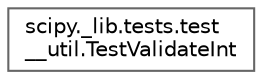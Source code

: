 digraph "Graphical Class Hierarchy"
{
 // LATEX_PDF_SIZE
  bgcolor="transparent";
  edge [fontname=Helvetica,fontsize=10,labelfontname=Helvetica,labelfontsize=10];
  node [fontname=Helvetica,fontsize=10,shape=box,height=0.2,width=0.4];
  rankdir="LR";
  Node0 [id="Node000000",label="scipy._lib.tests.test\l__util.TestValidateInt",height=0.2,width=0.4,color="grey40", fillcolor="white", style="filled",URL="$de/d91/classscipy_1_1__lib_1_1tests_1_1test____util_1_1TestValidateInt.html",tooltip=" "];
}
